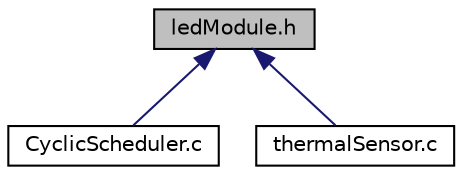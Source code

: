 digraph "ledModule.h"
{
  edge [fontname="Helvetica",fontsize="10",labelfontname="Helvetica",labelfontsize="10"];
  node [fontname="Helvetica",fontsize="10",shape=record];
  Node1 [label="ledModule.h",height=0.2,width=0.4,color="black", fillcolor="grey75", style="filled", fontcolor="black"];
  Node1 -> Node2 [dir="back",color="midnightblue",fontsize="10",style="solid",fontname="Helvetica"];
  Node2 [label="CyclicScheduler.c",height=0.2,width=0.4,color="black", fillcolor="white", style="filled",URL="$_cyclic_scheduler_8c.html"];
  Node1 -> Node3 [dir="back",color="midnightblue",fontsize="10",style="solid",fontname="Helvetica"];
  Node3 [label="thermalSensor.c",height=0.2,width=0.4,color="black", fillcolor="white", style="filled",URL="$thermal_sensor_8c.html"];
}
